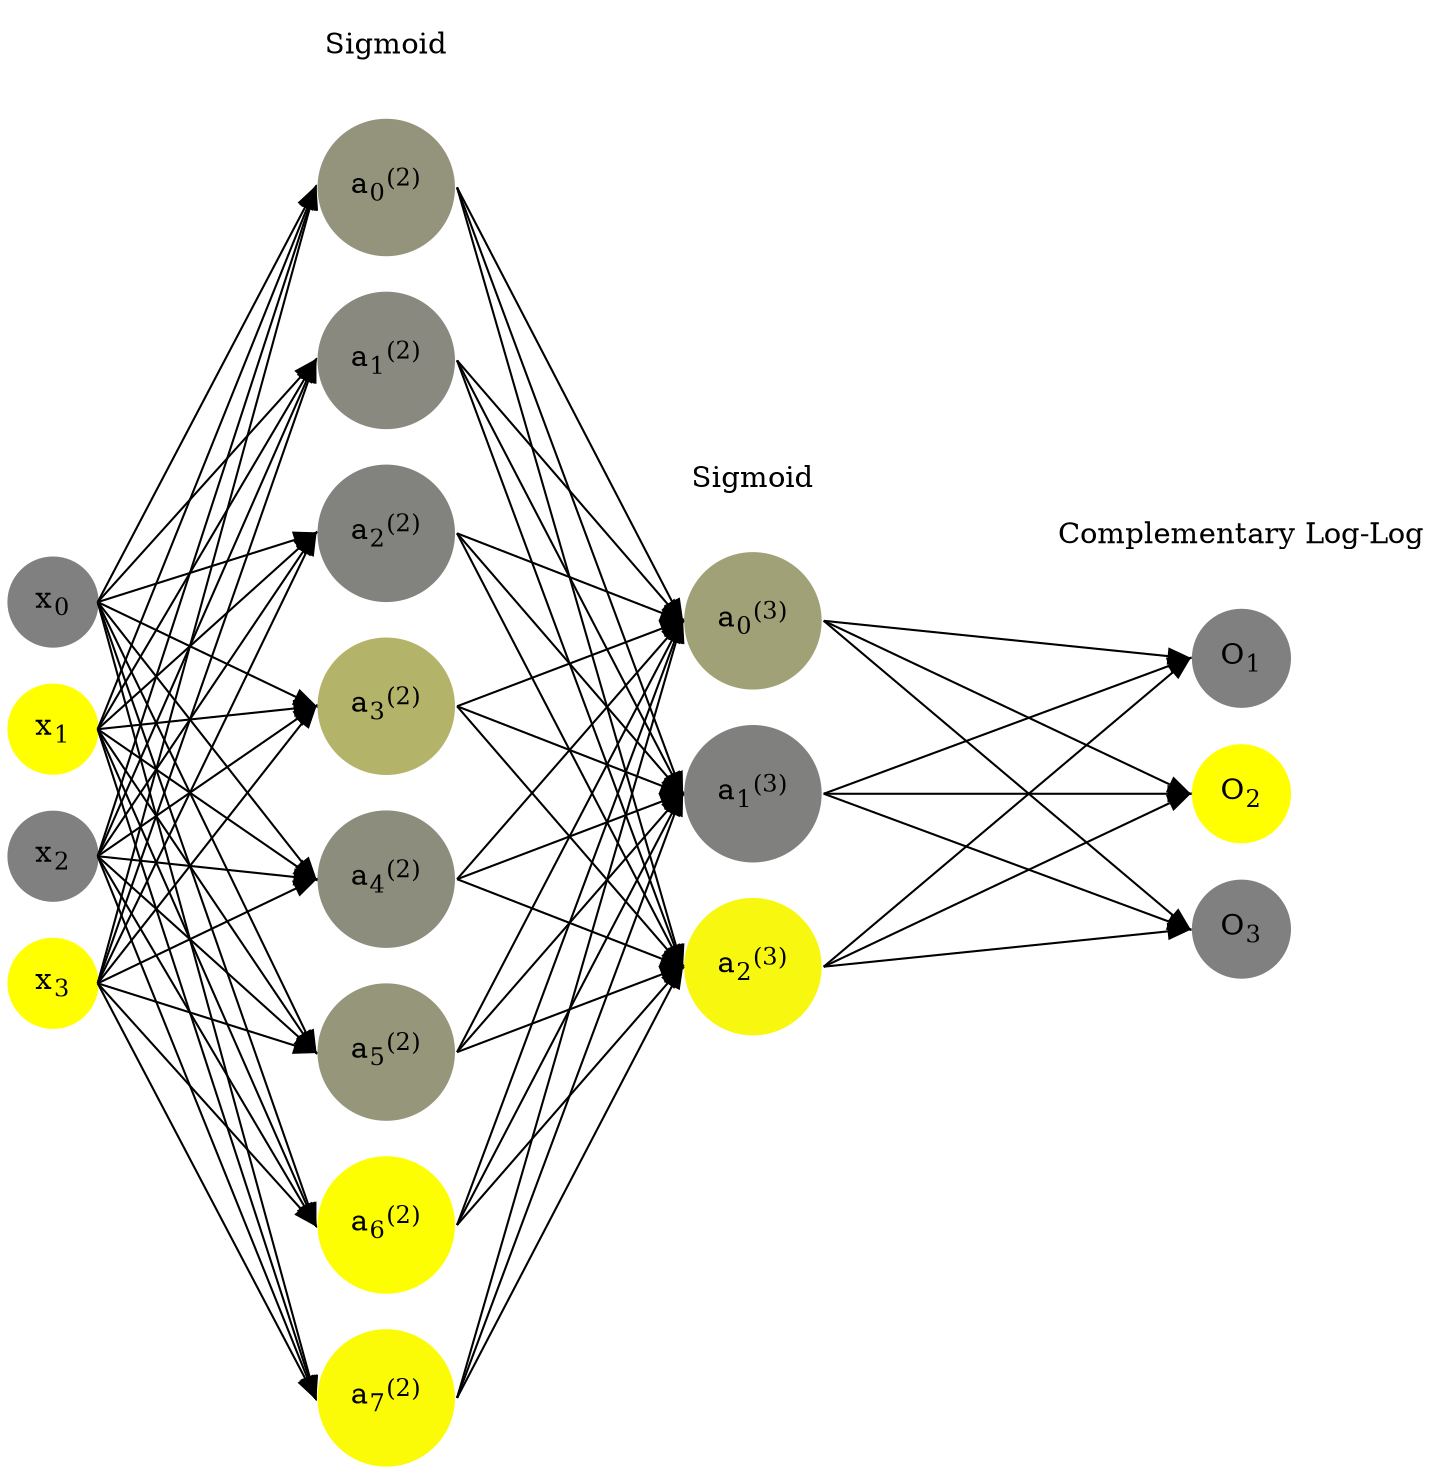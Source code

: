 digraph G {
	rankdir = LR;
	splines=false;
	edge[style=invis];
	ranksep= 1.4;
	{
	node [shape=circle, color="0.1667, 0.0, 0.5", style=filled, fillcolor="0.1667, 0.0, 0.5"];
	x0 [label=<x<sub>0</sub>>];
	}
	{
	node [shape=circle, color="0.1667, 1.0, 1.0", style=filled, fillcolor="0.1667, 1.0, 1.0"];
	x1 [label=<x<sub>1</sub>>];
	}
	{
	node [shape=circle, color="0.1667, 0.0, 0.5", style=filled, fillcolor="0.1667, 0.0, 0.5"];
	x2 [label=<x<sub>2</sub>>];
	}
	{
	node [shape=circle, color="0.1667, 1.0, 1.0", style=filled, fillcolor="0.1667, 1.0, 1.0"];
	x3 [label=<x<sub>3</sub>>];
	}
	{
	node [shape=circle, color="0.1667, 0.163852, 0.581926", style=filled, fillcolor="0.1667, 0.163852, 0.581926"];
	a02 [label=<a<sub>0</sub><sup>(2)</sup>>];
	}
	{
	node [shape=circle, color="0.1667, 0.071756, 0.535878", style=filled, fillcolor="0.1667, 0.071756, 0.535878"];
	a12 [label=<a<sub>1</sub><sup>(2)</sup>>];
	}
	{
	node [shape=circle, color="0.1667, 0.017049, 0.508525", style=filled, fillcolor="0.1667, 0.017049, 0.508525"];
	a22 [label=<a<sub>2</sub><sup>(2)</sup>>];
	}
	{
	node [shape=circle, color="0.1667, 0.405345, 0.702673", style=filled, fillcolor="0.1667, 0.405345, 0.702673"];
	a32 [label=<a<sub>3</sub><sup>(2)</sup>>];
	}
	{
	node [shape=circle, color="0.1667, 0.109344, 0.554672", style=filled, fillcolor="0.1667, 0.109344, 0.554672"];
	a42 [label=<a<sub>4</sub><sup>(2)</sup>>];
	}
	{
	node [shape=circle, color="0.1667, 0.178667, 0.589333", style=filled, fillcolor="0.1667, 0.178667, 0.589333"];
	a52 [label=<a<sub>5</sub><sup>(2)</sup>>];
	}
	{
	node [shape=circle, color="0.1667, 0.990891, 0.995445", style=filled, fillcolor="0.1667, 0.990891, 0.995445"];
	a62 [label=<a<sub>6</sub><sup>(2)</sup>>];
	}
	{
	node [shape=circle, color="0.1667, 0.967642, 0.983821", style=filled, fillcolor="0.1667, 0.967642, 0.983821"];
	a72 [label=<a<sub>7</sub><sup>(2)</sup>>];
	}
	{
	node [shape=circle, color="0.1667, 0.265010, 0.632505", style=filled, fillcolor="0.1667, 0.265010, 0.632505"];
	a03 [label=<a<sub>0</sub><sup>(3)</sup>>];
	}
	{
	node [shape=circle, color="0.1667, 0.001587, 0.500794", style=filled, fillcolor="0.1667, 0.001587, 0.500794"];
	a13 [label=<a<sub>1</sub><sup>(3)</sup>>];
	}
	{
	node [shape=circle, color="0.1667, 0.937436, 0.968718", style=filled, fillcolor="0.1667, 0.937436, 0.968718"];
	a23 [label=<a<sub>2</sub><sup>(3)</sup>>];
	}
	{
	node [shape=circle, color="0.1667, 0.0, 0.5", style=filled, fillcolor="0.1667, 0.0, 0.5"];
	O1 [label=<O<sub>1</sub>>];
	}
	{
	node [shape=circle, color="0.1667, 1.0, 1.0", style=filled, fillcolor="0.1667, 1.0, 1.0"];
	O2 [label=<O<sub>2</sub>>];
	}
	{
	node [shape=circle, color="0.1667, 0.0, 0.5", style=filled, fillcolor="0.1667, 0.0, 0.5"];
	O3 [label=<O<sub>3</sub>>];
	}
	{
	rank=same;
	x0->x1->x2->x3;
	}
	{
	rank=same;
	a02->a12->a22->a32->a42->a52->a62->a72;
	}
	{
	rank=same;
	a03->a13->a23;
	}
	{
	rank=same;
	O1->O2->O3;
	}
	l1 [shape=plaintext,label="Sigmoid"];
	l1->a02;
	{rank=same; l1;a02};
	l2 [shape=plaintext,label="Sigmoid"];
	l2->a03;
	{rank=same; l2;a03};
	l3 [shape=plaintext,label="Complementary Log-Log"];
	l3->O1;
	{rank=same; l3;O1};
edge[style=solid, tailport=e, headport=w];
	{x0;x1;x2;x3} -> {a02;a12;a22;a32;a42;a52;a62;a72};
	{a02;a12;a22;a32;a42;a52;a62;a72} -> {a03;a13;a23};
	{a03;a13;a23} -> {O1,O2,O3};
}
